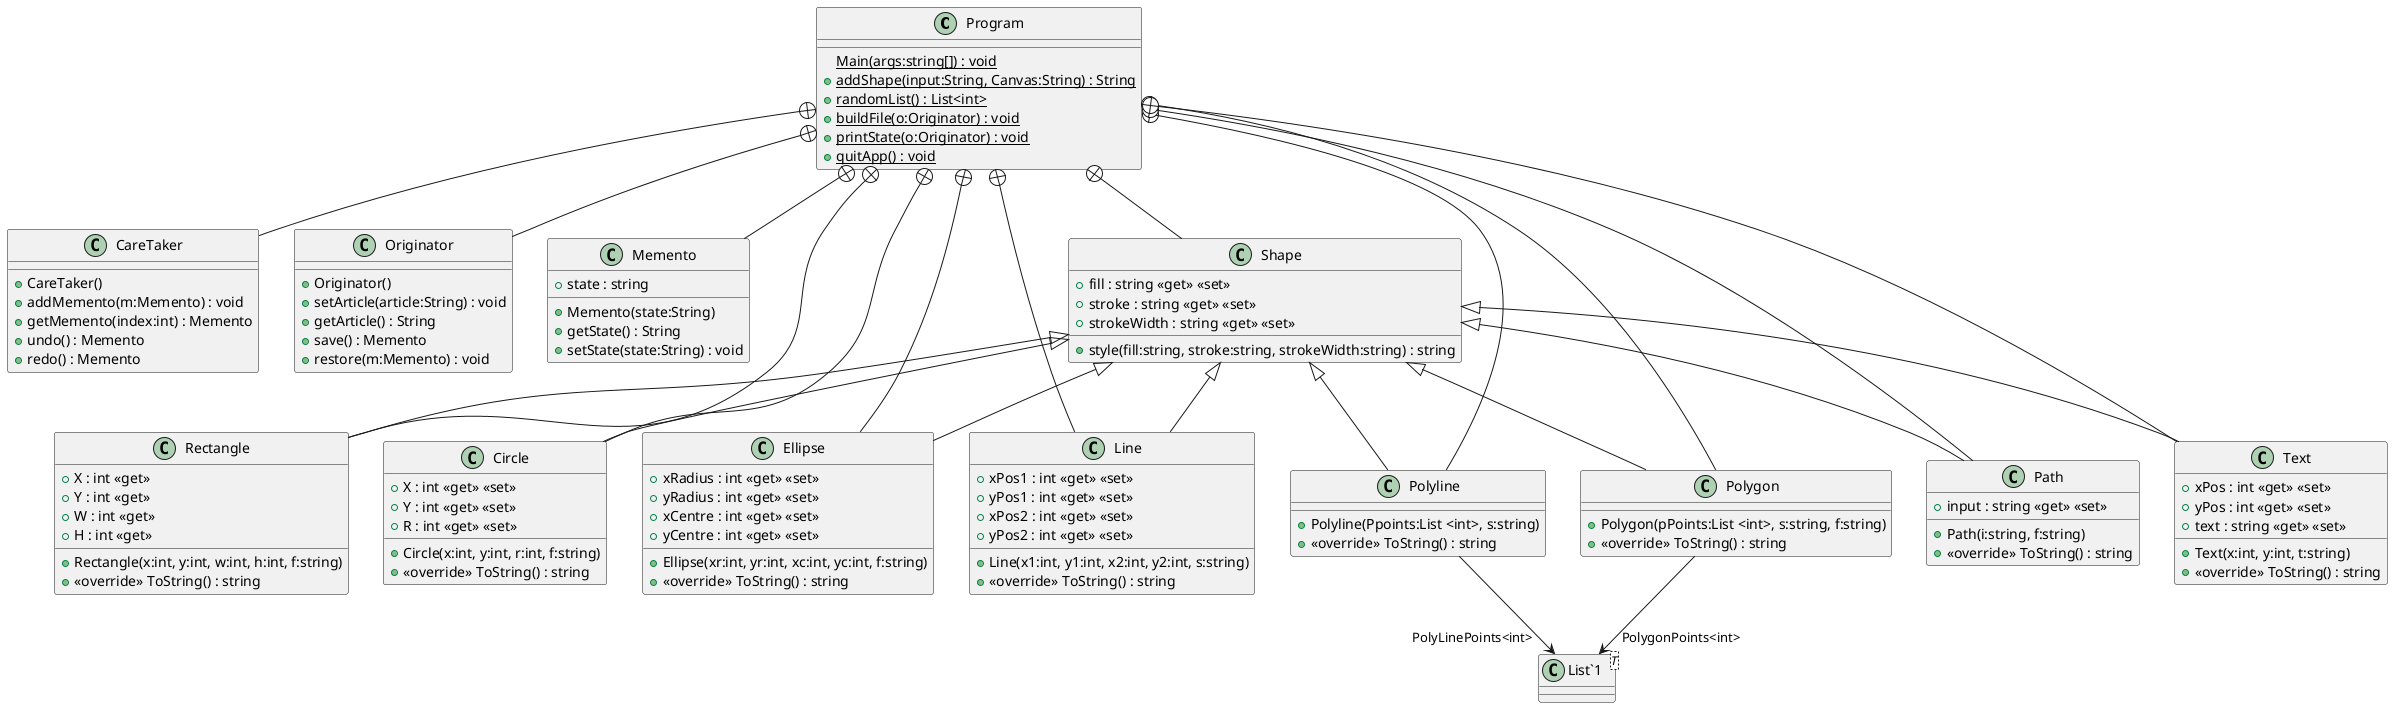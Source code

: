 @startuml
class Program {
    {static} Main(args:string[]) : void
    + {static} addShape(input:String, Canvas:String) : String
    + {static} randomList() : List<int>
    + {static} buildFile(o:Originator) : void
    + {static} printState(o:Originator) : void
    + {static} quitApp() : void
}
class CareTaker {
    + CareTaker()
    + addMemento(m:Memento) : void
    + getMemento(index:int) : Memento
    + undo() : Memento
    + redo() : Memento
}
class Originator {
    + Originator()
    + setArticle(article:String) : void
    + getArticle() : String
    + save() : Memento
    + restore(m:Memento) : void
}
class Memento {
    + state : string
    + Memento(state:String)
    + getState() : String
    + setState(state:String) : void
}
class Shape {
    + fill : string <<get>> <<set>>
    + stroke : string <<get>> <<set>>
    + strokeWidth : string <<get>> <<set>>
    + style(fill:string, stroke:string, strokeWidth:string) : string
}
class Rectangle {
    + X : int <<get>>
    + Y : int <<get>>
    + W : int <<get>>
    + H : int <<get>>
    + Rectangle(x:int, y:int, w:int, h:int, f:string)
    + <<override>> ToString() : string
}
class Circle {
    + X : int <<get>> <<set>>
    + Y : int <<get>> <<set>>
    + R : int <<get>> <<set>>
    + Circle(x:int, y:int, r:int, f:string)
    + <<override>> ToString() : string
}
class Ellipse {
    + xRadius : int <<get>> <<set>>
    + yRadius : int <<get>> <<set>>
    + xCentre : int <<get>> <<set>>
    + yCentre : int <<get>> <<set>>
    + Ellipse(xr:int, yr:int, xc:int, yc:int, f:string)
    + <<override>> ToString() : string
}
class Line {
    + xPos1 : int <<get>> <<set>>
    + yPos1 : int <<get>> <<set>>
    + xPos2 : int <<get>> <<set>>
    + yPos2 : int <<get>> <<set>>
    + Line(x1:int, y1:int, x2:int, y2:int, s:string)
    + <<override>> ToString() : string
}
class Polyline {
    + Polyline(Ppoints:List <int>, s:string)
    + <<override>> ToString() : string
}
class Polygon {
    + Polygon(pPoints:List <int>, s:string, f:string)
    + <<override>> ToString() : string
}
class Path {
    + input : string <<get>> <<set>>
    + Path(i:string, f:string)
    + <<override>> ToString() : string
}
class Text {
    + xPos : int <<get>> <<set>>
    + yPos : int <<get>> <<set>>
    + text : string <<get>> <<set>>
    + Text(x:int, y:int, t:string)
    + <<override>> ToString() : string
}
class "List`1"<T> {
}
Program +-- CareTaker
Program +-- Originator
Program +-- Memento
Program +-- Shape
Program +-- Rectangle
Shape <|-- Rectangle
Program +-- Circle
Shape <|-- Circle
Program +-- Ellipse
Shape <|-- Ellipse
Program +-- Line
Shape <|-- Line
Program +-- Polyline
Shape <|-- Polyline
Polyline --> "PolyLinePoints<int>" "List`1"
Program +-- Polygon
Shape <|-- Polygon
Polygon --> "PolygonPoints<int>" "List`1"
Program +-- Path
Shape <|-- Path
Program +-- Text
Shape <|-- Text
@enduml
